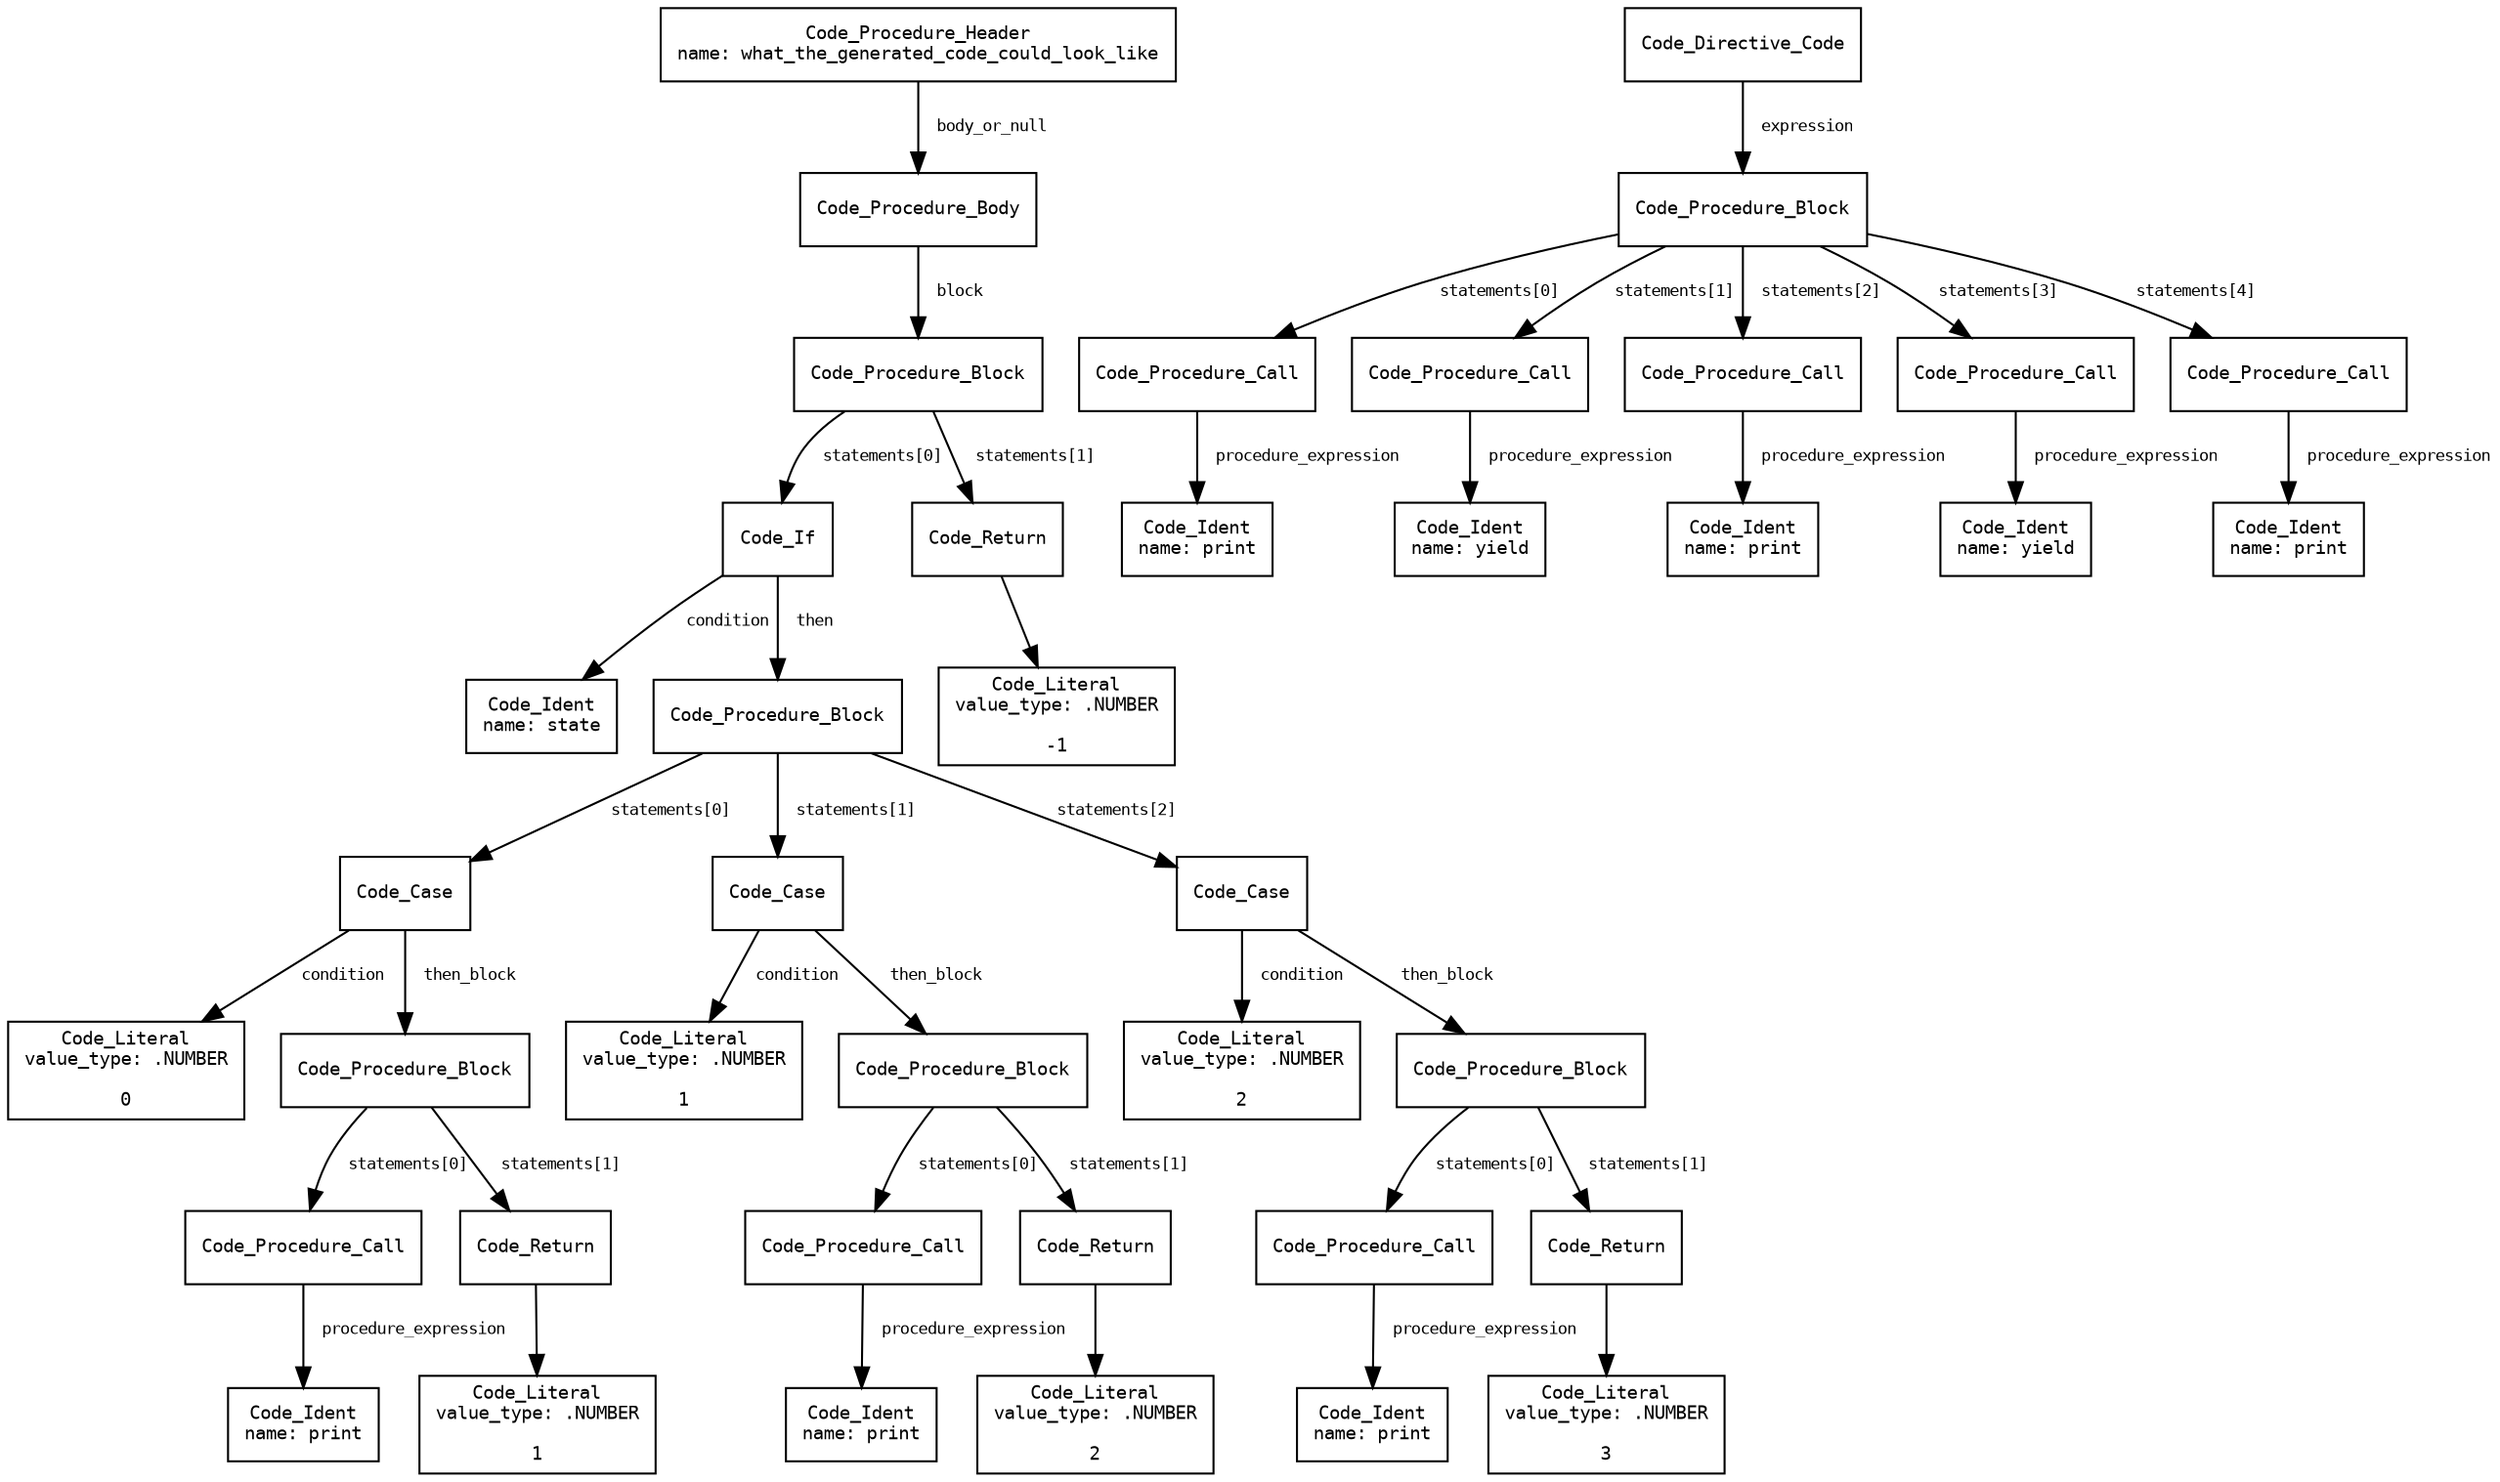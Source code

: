 digraph JaiCodeGraph {
  node [shape=box fontname=Consolas fontsize="9"]
  edge [fontname=Consolas fontsize="8"]
  Node0 [label="Code_Procedure_Header
name: what_the_generated_code_could_look_like"]
  Node0 -> Node1  [label="  body_or_null"]
  Node1 [label="Code_Procedure_Body"]
  Node1 -> Node2  [label="  block"]
  Node2 [label="Code_Procedure_Block"]
  Node2 -> Node3  [label="  statements[0]"]
  Node2 -> Node4  [label="  statements[1]"]
  Node3 [label="Code_If"]
  Node3 -> Node5  [label="  condition"]
  Node3 -> Node6  [label="  then"]
  Node4 [label="Code_Return"]
  Node4 -> Node7 
  Node5 [label="Code_Ident
name: state"]
  Node6 [label="Code_Procedure_Block"]
  Node6 -> Node8  [label="  statements[0]"]
  Node6 -> Node9  [label="  statements[1]"]
  Node6 -> Node10  [label="  statements[2]"]
  Node7 [label="Code_Literal
value_type: .NUMBER

-1"]
  Node8 [label="Code_Case"]
  Node8 -> Node11  [label="  condition"]
  Node8 -> Node12  [label="  then_block"]
  Node9 [label="Code_Case"]
  Node9 -> Node13  [label="  condition"]
  Node9 -> Node14  [label="  then_block"]
  Node10 [label="Code_Case"]
  Node10 -> Node15  [label="  condition"]
  Node10 -> Node16  [label="  then_block"]
  Node11 [label="Code_Literal
value_type: .NUMBER

0"]
  Node12 [label="Code_Procedure_Block"]
  Node12 -> Node17  [label="  statements[0]"]
  Node12 -> Node18  [label="  statements[1]"]
  Node13 [label="Code_Literal
value_type: .NUMBER

1"]
  Node14 [label="Code_Procedure_Block"]
  Node14 -> Node19  [label="  statements[0]"]
  Node14 -> Node20  [label="  statements[1]"]
  Node15 [label="Code_Literal
value_type: .NUMBER

2"]
  Node16 [label="Code_Procedure_Block"]
  Node16 -> Node21  [label="  statements[0]"]
  Node16 -> Node22  [label="  statements[1]"]
  Node17 [label="Code_Procedure_Call"]
  Node17 -> Node23  [label="  procedure_expression"]
  Node18 [label="Code_Return"]
  Node18 -> Node24 
  Node19 [label="Code_Procedure_Call"]
  Node19 -> Node25  [label="  procedure_expression"]
  Node20 [label="Code_Return"]
  Node20 -> Node26 
  Node21 [label="Code_Procedure_Call"]
  Node21 -> Node27  [label="  procedure_expression"]
  Node22 [label="Code_Return"]
  Node22 -> Node28 
  Node23 [label="Code_Ident
name: print"]
  Node24 [label="Code_Literal
value_type: .NUMBER

1"]
  Node25 [label="Code_Ident
name: print"]
  Node26 [label="Code_Literal
value_type: .NUMBER

2"]
  Node27 [label="Code_Ident
name: print"]
  Node28 [label="Code_Literal
value_type: .NUMBER

3"]
  Node29 [label="Code_Directive_Code"]
  Node29 -> Node30  [label="  expression"]
  Node30 [label="Code_Procedure_Block"]
  Node30 -> Node31  [label="  statements[0]"]
  Node30 -> Node32  [label="  statements[1]"]
  Node30 -> Node33  [label="  statements[2]"]
  Node30 -> Node34  [label="  statements[3]"]
  Node30 -> Node35  [label="  statements[4]"]
  Node31 [label="Code_Procedure_Call"]
  Node31 -> Node36  [label="  procedure_expression"]
  Node32 [label="Code_Procedure_Call"]
  Node32 -> Node37  [label="  procedure_expression"]
  Node33 [label="Code_Procedure_Call"]
  Node33 -> Node38  [label="  procedure_expression"]
  Node34 [label="Code_Procedure_Call"]
  Node34 -> Node39  [label="  procedure_expression"]
  Node35 [label="Code_Procedure_Call"]
  Node35 -> Node40  [label="  procedure_expression"]
  Node36 [label="Code_Ident
name: print"]
  Node37 [label="Code_Ident
name: yield"]
  Node38 [label="Code_Ident
name: print"]
  Node39 [label="Code_Ident
name: yield"]
  Node40 [label="Code_Ident
name: print"]
}
